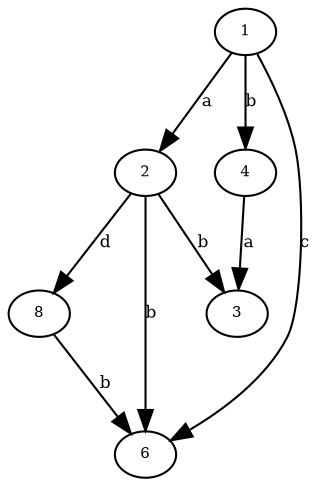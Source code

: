 digraph {
"g2v1" [label="1",fontsize=7,width=.01,height=.01];
"g2v1" -> "g2v2" [label="a",fontsize=8];
"g2v1" -> "g2v6" [label="c",fontsize=8];
"g2v1" -> "g2v4" [label="b",fontsize=8];
"g2v2" [label="2",fontsize=7,width=.01,height=.01];
"g2v2" -> "g2v3" [label="b",fontsize=8];
"g2v2" -> "g2v6" [label="b",fontsize=8];
"g2v2" -> "g2v8" [label="d",fontsize=8];
"g2v3" [label="3",fontsize=7,width=.01,height=.01];
"g2v4" [label="4",fontsize=7,width=.01,height=.01];
"g2v4" -> "g2v3" [label="a",fontsize=8];
"g2v6" [label="6",fontsize=7,width=.01,height=.01];
"g2v8" [label="8",fontsize=7,width=.01,height=.01];
"g2v8" -> "g2v6" [label="b",fontsize=8];
}